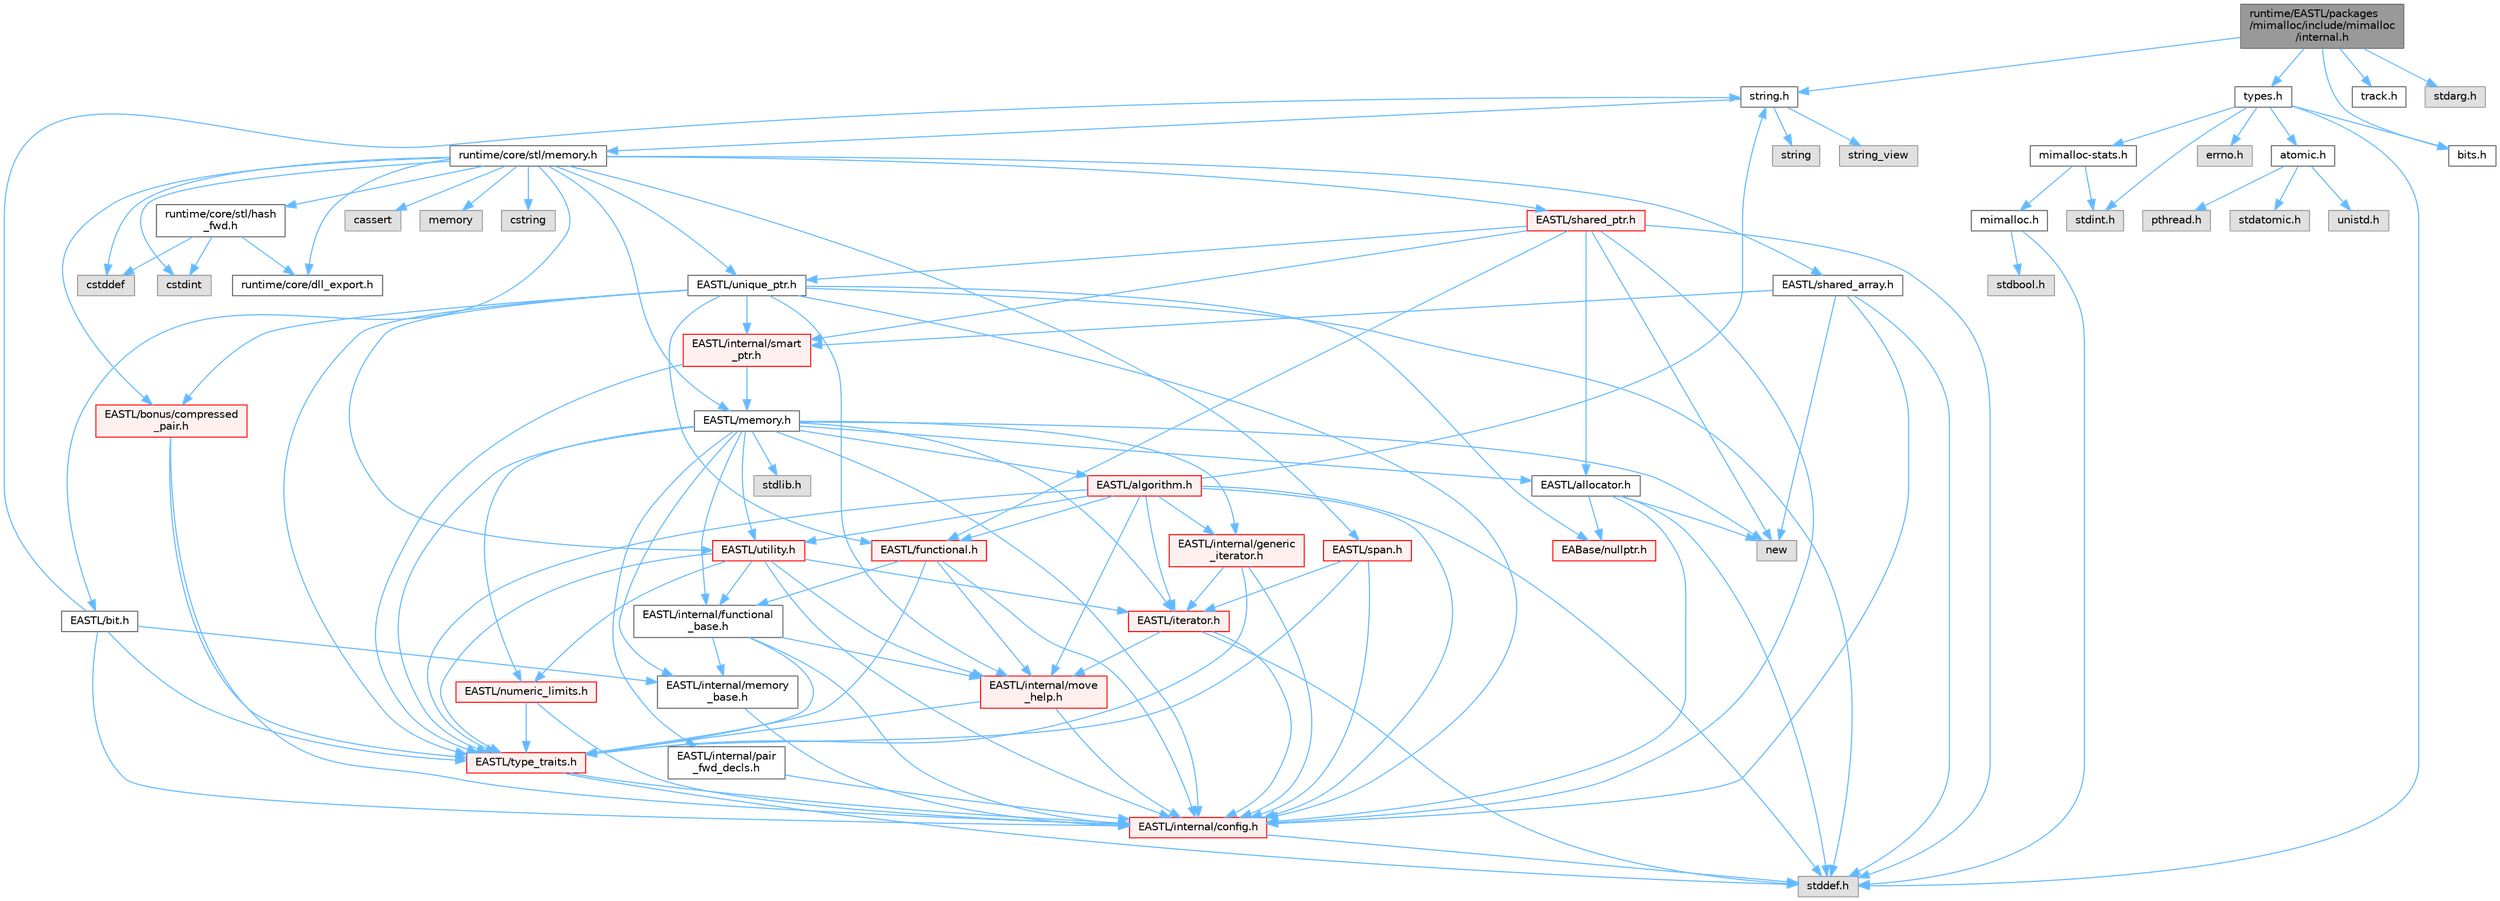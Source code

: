 digraph "runtime/EASTL/packages/mimalloc/include/mimalloc/internal.h"
{
 // LATEX_PDF_SIZE
  bgcolor="transparent";
  edge [fontname=Helvetica,fontsize=10,labelfontname=Helvetica,labelfontsize=10];
  node [fontname=Helvetica,fontsize=10,shape=box,height=0.2,width=0.4];
  Node1 [id="Node000001",label="runtime/EASTL/packages\l/mimalloc/include/mimalloc\l/internal.h",height=0.2,width=0.4,color="gray40", fillcolor="grey60", style="filled", fontcolor="black",tooltip=" "];
  Node1 -> Node2 [id="edge125_Node000001_Node000002",color="steelblue1",style="solid",tooltip=" "];
  Node2 [id="Node000002",label="types.h",height=0.2,width=0.4,color="grey40", fillcolor="white", style="filled",URL="$types_8h.html",tooltip=" "];
  Node2 -> Node3 [id="edge126_Node000002_Node000003",color="steelblue1",style="solid",tooltip=" "];
  Node3 [id="Node000003",label="mimalloc-stats.h",height=0.2,width=0.4,color="grey40", fillcolor="white", style="filled",URL="$mimalloc-stats_8h.html",tooltip=" "];
  Node3 -> Node4 [id="edge127_Node000003_Node000004",color="steelblue1",style="solid",tooltip=" "];
  Node4 [id="Node000004",label="mimalloc.h",height=0.2,width=0.4,color="grey40", fillcolor="white", style="filled",URL="$mimalloc_8h.html",tooltip=" "];
  Node4 -> Node5 [id="edge128_Node000004_Node000005",color="steelblue1",style="solid",tooltip=" "];
  Node5 [id="Node000005",label="stddef.h",height=0.2,width=0.4,color="grey60", fillcolor="#E0E0E0", style="filled",tooltip=" "];
  Node4 -> Node6 [id="edge129_Node000004_Node000006",color="steelblue1",style="solid",tooltip=" "];
  Node6 [id="Node000006",label="stdbool.h",height=0.2,width=0.4,color="grey60", fillcolor="#E0E0E0", style="filled",tooltip=" "];
  Node3 -> Node7 [id="edge130_Node000003_Node000007",color="steelblue1",style="solid",tooltip=" "];
  Node7 [id="Node000007",label="stdint.h",height=0.2,width=0.4,color="grey60", fillcolor="#E0E0E0", style="filled",tooltip=" "];
  Node2 -> Node5 [id="edge131_Node000002_Node000005",color="steelblue1",style="solid",tooltip=" "];
  Node2 -> Node7 [id="edge132_Node000002_Node000007",color="steelblue1",style="solid",tooltip=" "];
  Node2 -> Node8 [id="edge133_Node000002_Node000008",color="steelblue1",style="solid",tooltip=" "];
  Node8 [id="Node000008",label="errno.h",height=0.2,width=0.4,color="grey60", fillcolor="#E0E0E0", style="filled",tooltip=" "];
  Node2 -> Node9 [id="edge134_Node000002_Node000009",color="steelblue1",style="solid",tooltip=" "];
  Node9 [id="Node000009",label="bits.h",height=0.2,width=0.4,color="grey40", fillcolor="white", style="filled",URL="$bits_8h.html",tooltip=" "];
  Node2 -> Node10 [id="edge135_Node000002_Node000010",color="steelblue1",style="solid",tooltip=" "];
  Node10 [id="Node000010",label="atomic.h",height=0.2,width=0.4,color="grey40", fillcolor="white", style="filled",URL="$_e_a_s_t_l_2packages_2mimalloc_2include_2mimalloc_2atomic_8h.html",tooltip=" "];
  Node10 -> Node11 [id="edge136_Node000010_Node000011",color="steelblue1",style="solid",tooltip=" "];
  Node11 [id="Node000011",label="pthread.h",height=0.2,width=0.4,color="grey60", fillcolor="#E0E0E0", style="filled",tooltip=" "];
  Node10 -> Node12 [id="edge137_Node000010_Node000012",color="steelblue1",style="solid",tooltip=" "];
  Node12 [id="Node000012",label="stdatomic.h",height=0.2,width=0.4,color="grey60", fillcolor="#E0E0E0", style="filled",tooltip=" "];
  Node10 -> Node13 [id="edge138_Node000010_Node000013",color="steelblue1",style="solid",tooltip=" "];
  Node13 [id="Node000013",label="unistd.h",height=0.2,width=0.4,color="grey60", fillcolor="#E0E0E0", style="filled",tooltip=" "];
  Node1 -> Node14 [id="edge139_Node000001_Node000014",color="steelblue1",style="solid",tooltip=" "];
  Node14 [id="Node000014",label="track.h",height=0.2,width=0.4,color="grey40", fillcolor="white", style="filled",URL="$track_8h.html",tooltip=" "];
  Node1 -> Node9 [id="edge140_Node000001_Node000009",color="steelblue1",style="solid",tooltip=" "];
  Node1 -> Node15 [id="edge141_Node000001_Node000015",color="steelblue1",style="solid",tooltip=" "];
  Node15 [id="Node000015",label="stdarg.h",height=0.2,width=0.4,color="grey60", fillcolor="#E0E0E0", style="filled",tooltip=" "];
  Node1 -> Node16 [id="edge142_Node000001_Node000016",color="steelblue1",style="solid",tooltip=" "];
  Node16 [id="Node000016",label="string.h",height=0.2,width=0.4,color="grey40", fillcolor="white", style="filled",URL="$string_8h.html",tooltip=" "];
  Node16 -> Node17 [id="edge143_Node000016_Node000017",color="steelblue1",style="solid",tooltip=" "];
  Node17 [id="Node000017",label="string",height=0.2,width=0.4,color="grey60", fillcolor="#E0E0E0", style="filled",tooltip=" "];
  Node16 -> Node18 [id="edge144_Node000016_Node000018",color="steelblue1",style="solid",tooltip=" "];
  Node18 [id="Node000018",label="string_view",height=0.2,width=0.4,color="grey60", fillcolor="#E0E0E0", style="filled",tooltip=" "];
  Node16 -> Node19 [id="edge145_Node000016_Node000019",color="steelblue1",style="solid",tooltip=" "];
  Node19 [id="Node000019",label="runtime/core/stl/memory.h",height=0.2,width=0.4,color="grey40", fillcolor="white", style="filled",URL="$core_2stl_2memory_8h.html",tooltip=" "];
  Node19 -> Node20 [id="edge146_Node000019_Node000020",color="steelblue1",style="solid",tooltip=" "];
  Node20 [id="Node000020",label="cstddef",height=0.2,width=0.4,color="grey60", fillcolor="#E0E0E0", style="filled",tooltip=" "];
  Node19 -> Node21 [id="edge147_Node000019_Node000021",color="steelblue1",style="solid",tooltip=" "];
  Node21 [id="Node000021",label="cstdint",height=0.2,width=0.4,color="grey60", fillcolor="#E0E0E0", style="filled",tooltip=" "];
  Node19 -> Node22 [id="edge148_Node000019_Node000022",color="steelblue1",style="solid",tooltip=" "];
  Node22 [id="Node000022",label="cassert",height=0.2,width=0.4,color="grey60", fillcolor="#E0E0E0", style="filled",tooltip=" "];
  Node19 -> Node23 [id="edge149_Node000019_Node000023",color="steelblue1",style="solid",tooltip=" "];
  Node23 [id="Node000023",label="memory",height=0.2,width=0.4,color="grey60", fillcolor="#E0E0E0", style="filled",tooltip=" "];
  Node19 -> Node24 [id="edge150_Node000019_Node000024",color="steelblue1",style="solid",tooltip=" "];
  Node24 [id="Node000024",label="cstring",height=0.2,width=0.4,color="grey60", fillcolor="#E0E0E0", style="filled",tooltip=" "];
  Node19 -> Node25 [id="edge151_Node000019_Node000025",color="steelblue1",style="solid",tooltip=" "];
  Node25 [id="Node000025",label="EASTL/bit.h",height=0.2,width=0.4,color="grey40", fillcolor="white", style="filled",URL="$bit_8h.html",tooltip=" "];
  Node25 -> Node26 [id="edge152_Node000025_Node000026",color="steelblue1",style="solid",tooltip=" "];
  Node26 [id="Node000026",label="EASTL/internal/config.h",height=0.2,width=0.4,color="red", fillcolor="#FFF0F0", style="filled",URL="$config_8h.html",tooltip=" "];
  Node26 -> Node5 [id="edge153_Node000026_Node000005",color="steelblue1",style="solid",tooltip=" "];
  Node25 -> Node34 [id="edge154_Node000025_Node000034",color="steelblue1",style="solid",tooltip=" "];
  Node34 [id="Node000034",label="EASTL/internal/memory\l_base.h",height=0.2,width=0.4,color="grey40", fillcolor="white", style="filled",URL="$memory__base_8h.html",tooltip=" "];
  Node34 -> Node26 [id="edge155_Node000034_Node000026",color="steelblue1",style="solid",tooltip=" "];
  Node25 -> Node35 [id="edge156_Node000025_Node000035",color="steelblue1",style="solid",tooltip=" "];
  Node35 [id="Node000035",label="EASTL/type_traits.h",height=0.2,width=0.4,color="red", fillcolor="#FFF0F0", style="filled",URL="$_e_a_s_t_l_2include_2_e_a_s_t_l_2type__traits_8h.html",tooltip=" "];
  Node35 -> Node26 [id="edge157_Node000035_Node000026",color="steelblue1",style="solid",tooltip=" "];
  Node35 -> Node5 [id="edge158_Node000035_Node000005",color="steelblue1",style="solid",tooltip=" "];
  Node25 -> Node16 [id="edge159_Node000025_Node000016",color="steelblue1",style="solid",tooltip=" "];
  Node19 -> Node45 [id="edge160_Node000019_Node000045",color="steelblue1",style="solid",tooltip=" "];
  Node45 [id="Node000045",label="EASTL/memory.h",height=0.2,width=0.4,color="grey40", fillcolor="white", style="filled",URL="$_e_a_s_t_l_2include_2_e_a_s_t_l_2memory_8h.html",tooltip=" "];
  Node45 -> Node26 [id="edge161_Node000045_Node000026",color="steelblue1",style="solid",tooltip=" "];
  Node45 -> Node34 [id="edge162_Node000045_Node000034",color="steelblue1",style="solid",tooltip=" "];
  Node45 -> Node46 [id="edge163_Node000045_Node000046",color="steelblue1",style="solid",tooltip=" "];
  Node46 [id="Node000046",label="EASTL/internal/generic\l_iterator.h",height=0.2,width=0.4,color="red", fillcolor="#FFF0F0", style="filled",URL="$generic__iterator_8h.html",tooltip=" "];
  Node46 -> Node26 [id="edge164_Node000046_Node000026",color="steelblue1",style="solid",tooltip=" "];
  Node46 -> Node47 [id="edge165_Node000046_Node000047",color="steelblue1",style="solid",tooltip=" "];
  Node47 [id="Node000047",label="EASTL/iterator.h",height=0.2,width=0.4,color="red", fillcolor="#FFF0F0", style="filled",URL="$_e_a_s_t_l_2include_2_e_a_s_t_l_2iterator_8h.html",tooltip=" "];
  Node47 -> Node26 [id="edge166_Node000047_Node000026",color="steelblue1",style="solid",tooltip=" "];
  Node47 -> Node48 [id="edge167_Node000047_Node000048",color="steelblue1",style="solid",tooltip=" "];
  Node48 [id="Node000048",label="EASTL/internal/move\l_help.h",height=0.2,width=0.4,color="red", fillcolor="#FFF0F0", style="filled",URL="$move__help_8h.html",tooltip=" "];
  Node48 -> Node26 [id="edge168_Node000048_Node000026",color="steelblue1",style="solid",tooltip=" "];
  Node48 -> Node35 [id="edge169_Node000048_Node000035",color="steelblue1",style="solid",tooltip=" "];
  Node47 -> Node5 [id="edge170_Node000047_Node000005",color="steelblue1",style="solid",tooltip=" "];
  Node46 -> Node35 [id="edge171_Node000046_Node000035",color="steelblue1",style="solid",tooltip=" "];
  Node45 -> Node50 [id="edge172_Node000045_Node000050",color="steelblue1",style="solid",tooltip=" "];
  Node50 [id="Node000050",label="EASTL/internal/pair\l_fwd_decls.h",height=0.2,width=0.4,color="grey40", fillcolor="white", style="filled",URL="$pair__fwd__decls_8h.html",tooltip=" "];
  Node50 -> Node26 [id="edge173_Node000050_Node000026",color="steelblue1",style="solid",tooltip=" "];
  Node45 -> Node51 [id="edge174_Node000045_Node000051",color="steelblue1",style="solid",tooltip=" "];
  Node51 [id="Node000051",label="EASTL/internal/functional\l_base.h",height=0.2,width=0.4,color="grey40", fillcolor="white", style="filled",URL="$functional__base_8h.html",tooltip=" "];
  Node51 -> Node26 [id="edge175_Node000051_Node000026",color="steelblue1",style="solid",tooltip=" "];
  Node51 -> Node34 [id="edge176_Node000051_Node000034",color="steelblue1",style="solid",tooltip=" "];
  Node51 -> Node48 [id="edge177_Node000051_Node000048",color="steelblue1",style="solid",tooltip=" "];
  Node51 -> Node35 [id="edge178_Node000051_Node000035",color="steelblue1",style="solid",tooltip=" "];
  Node45 -> Node52 [id="edge179_Node000045_Node000052",color="steelblue1",style="solid",tooltip=" "];
  Node52 [id="Node000052",label="EASTL/algorithm.h",height=0.2,width=0.4,color="red", fillcolor="#FFF0F0", style="filled",URL="$_e_a_s_t_l_2include_2_e_a_s_t_l_2algorithm_8h.html",tooltip=" "];
  Node52 -> Node26 [id="edge180_Node000052_Node000026",color="steelblue1",style="solid",tooltip=" "];
  Node52 -> Node35 [id="edge181_Node000052_Node000035",color="steelblue1",style="solid",tooltip=" "];
  Node52 -> Node48 [id="edge182_Node000052_Node000048",color="steelblue1",style="solid",tooltip=" "];
  Node52 -> Node47 [id="edge183_Node000052_Node000047",color="steelblue1",style="solid",tooltip=" "];
  Node52 -> Node55 [id="edge184_Node000052_Node000055",color="steelblue1",style="solid",tooltip=" "];
  Node55 [id="Node000055",label="EASTL/functional.h",height=0.2,width=0.4,color="red", fillcolor="#FFF0F0", style="filled",URL="$_e_a_s_t_l_2include_2_e_a_s_t_l_2functional_8h.html",tooltip=" "];
  Node55 -> Node26 [id="edge185_Node000055_Node000026",color="steelblue1",style="solid",tooltip=" "];
  Node55 -> Node48 [id="edge186_Node000055_Node000048",color="steelblue1",style="solid",tooltip=" "];
  Node55 -> Node35 [id="edge187_Node000055_Node000035",color="steelblue1",style="solid",tooltip=" "];
  Node55 -> Node51 [id="edge188_Node000055_Node000051",color="steelblue1",style="solid",tooltip=" "];
  Node52 -> Node62 [id="edge189_Node000052_Node000062",color="steelblue1",style="solid",tooltip=" "];
  Node62 [id="Node000062",label="EASTL/utility.h",height=0.2,width=0.4,color="red", fillcolor="#FFF0F0", style="filled",URL="$_e_a_s_t_l_2include_2_e_a_s_t_l_2utility_8h.html",tooltip=" "];
  Node62 -> Node26 [id="edge190_Node000062_Node000026",color="steelblue1",style="solid",tooltip=" "];
  Node62 -> Node35 [id="edge191_Node000062_Node000035",color="steelblue1",style="solid",tooltip=" "];
  Node62 -> Node47 [id="edge192_Node000062_Node000047",color="steelblue1",style="solid",tooltip=" "];
  Node62 -> Node63 [id="edge193_Node000062_Node000063",color="steelblue1",style="solid",tooltip=" "];
  Node63 [id="Node000063",label="EASTL/numeric_limits.h",height=0.2,width=0.4,color="red", fillcolor="#FFF0F0", style="filled",URL="$numeric__limits_8h.html",tooltip=" "];
  Node63 -> Node26 [id="edge194_Node000063_Node000026",color="steelblue1",style="solid",tooltip=" "];
  Node63 -> Node35 [id="edge195_Node000063_Node000035",color="steelblue1",style="solid",tooltip=" "];
  Node62 -> Node51 [id="edge196_Node000062_Node000051",color="steelblue1",style="solid",tooltip=" "];
  Node62 -> Node48 [id="edge197_Node000062_Node000048",color="steelblue1",style="solid",tooltip=" "];
  Node52 -> Node46 [id="edge198_Node000052_Node000046",color="steelblue1",style="solid",tooltip=" "];
  Node52 -> Node5 [id="edge199_Node000052_Node000005",color="steelblue1",style="solid",tooltip=" "];
  Node52 -> Node16 [id="edge200_Node000052_Node000016",color="steelblue1",style="solid",tooltip=" "];
  Node45 -> Node35 [id="edge201_Node000045_Node000035",color="steelblue1",style="solid",tooltip=" "];
  Node45 -> Node59 [id="edge202_Node000045_Node000059",color="steelblue1",style="solid",tooltip=" "];
  Node59 [id="Node000059",label="EASTL/allocator.h",height=0.2,width=0.4,color="grey40", fillcolor="white", style="filled",URL="$allocator_8h.html",tooltip=" "];
  Node59 -> Node26 [id="edge203_Node000059_Node000026",color="steelblue1",style="solid",tooltip=" "];
  Node59 -> Node37 [id="edge204_Node000059_Node000037",color="steelblue1",style="solid",tooltip=" "];
  Node37 [id="Node000037",label="EABase/nullptr.h",height=0.2,width=0.4,color="red", fillcolor="#FFF0F0", style="filled",URL="$nullptr_8h.html",tooltip=" "];
  Node59 -> Node5 [id="edge205_Node000059_Node000005",color="steelblue1",style="solid",tooltip=" "];
  Node59 -> Node60 [id="edge206_Node000059_Node000060",color="steelblue1",style="solid",tooltip=" "];
  Node60 [id="Node000060",label="new",height=0.2,width=0.4,color="grey60", fillcolor="#E0E0E0", style="filled",tooltip=" "];
  Node45 -> Node47 [id="edge207_Node000045_Node000047",color="steelblue1",style="solid",tooltip=" "];
  Node45 -> Node62 [id="edge208_Node000045_Node000062",color="steelblue1",style="solid",tooltip=" "];
  Node45 -> Node63 [id="edge209_Node000045_Node000063",color="steelblue1",style="solid",tooltip=" "];
  Node45 -> Node72 [id="edge210_Node000045_Node000072",color="steelblue1",style="solid",tooltip=" "];
  Node72 [id="Node000072",label="stdlib.h",height=0.2,width=0.4,color="grey60", fillcolor="#E0E0E0", style="filled",tooltip=" "];
  Node45 -> Node60 [id="edge211_Node000045_Node000060",color="steelblue1",style="solid",tooltip=" "];
  Node19 -> Node73 [id="edge212_Node000019_Node000073",color="steelblue1",style="solid",tooltip=" "];
  Node73 [id="Node000073",label="EASTL/shared_array.h",height=0.2,width=0.4,color="grey40", fillcolor="white", style="filled",URL="$shared__array_8h.html",tooltip=" "];
  Node73 -> Node26 [id="edge213_Node000073_Node000026",color="steelblue1",style="solid",tooltip=" "];
  Node73 -> Node74 [id="edge214_Node000073_Node000074",color="steelblue1",style="solid",tooltip=" "];
  Node74 [id="Node000074",label="EASTL/internal/smart\l_ptr.h",height=0.2,width=0.4,color="red", fillcolor="#FFF0F0", style="filled",URL="$smart__ptr_8h.html",tooltip=" "];
  Node74 -> Node45 [id="edge215_Node000074_Node000045",color="steelblue1",style="solid",tooltip=" "];
  Node74 -> Node35 [id="edge216_Node000074_Node000035",color="steelblue1",style="solid",tooltip=" "];
  Node73 -> Node60 [id="edge217_Node000073_Node000060",color="steelblue1",style="solid",tooltip=" "];
  Node73 -> Node5 [id="edge218_Node000073_Node000005",color="steelblue1",style="solid",tooltip=" "];
  Node19 -> Node76 [id="edge219_Node000019_Node000076",color="steelblue1",style="solid",tooltip=" "];
  Node76 [id="Node000076",label="EASTL/unique_ptr.h",height=0.2,width=0.4,color="grey40", fillcolor="white", style="filled",URL="$unique__ptr_8h.html",tooltip=" "];
  Node76 -> Node37 [id="edge220_Node000076_Node000037",color="steelblue1",style="solid",tooltip=" "];
  Node76 -> Node77 [id="edge221_Node000076_Node000077",color="steelblue1",style="solid",tooltip=" "];
  Node77 [id="Node000077",label="EASTL/bonus/compressed\l_pair.h",height=0.2,width=0.4,color="red", fillcolor="#FFF0F0", style="filled",URL="$compressed__pair_8h.html",tooltip=" "];
  Node77 -> Node26 [id="edge222_Node000077_Node000026",color="steelblue1",style="solid",tooltip=" "];
  Node77 -> Node35 [id="edge223_Node000077_Node000035",color="steelblue1",style="solid",tooltip=" "];
  Node76 -> Node55 [id="edge224_Node000076_Node000055",color="steelblue1",style="solid",tooltip=" "];
  Node76 -> Node26 [id="edge225_Node000076_Node000026",color="steelblue1",style="solid",tooltip=" "];
  Node76 -> Node48 [id="edge226_Node000076_Node000048",color="steelblue1",style="solid",tooltip=" "];
  Node76 -> Node74 [id="edge227_Node000076_Node000074",color="steelblue1",style="solid",tooltip=" "];
  Node76 -> Node35 [id="edge228_Node000076_Node000035",color="steelblue1",style="solid",tooltip=" "];
  Node76 -> Node62 [id="edge229_Node000076_Node000062",color="steelblue1",style="solid",tooltip=" "];
  Node76 -> Node5 [id="edge230_Node000076_Node000005",color="steelblue1",style="solid",tooltip=" "];
  Node19 -> Node79 [id="edge231_Node000019_Node000079",color="steelblue1",style="solid",tooltip=" "];
  Node79 [id="Node000079",label="EASTL/shared_ptr.h",height=0.2,width=0.4,color="red", fillcolor="#FFF0F0", style="filled",URL="$shared__ptr_8h.html",tooltip=" "];
  Node79 -> Node26 [id="edge232_Node000079_Node000026",color="steelblue1",style="solid",tooltip=" "];
  Node79 -> Node74 [id="edge233_Node000079_Node000074",color="steelblue1",style="solid",tooltip=" "];
  Node79 -> Node76 [id="edge234_Node000079_Node000076",color="steelblue1",style="solid",tooltip=" "];
  Node79 -> Node55 [id="edge235_Node000079_Node000055",color="steelblue1",style="solid",tooltip=" "];
  Node79 -> Node59 [id="edge236_Node000079_Node000059",color="steelblue1",style="solid",tooltip=" "];
  Node79 -> Node60 [id="edge237_Node000079_Node000060",color="steelblue1",style="solid",tooltip=" "];
  Node79 -> Node5 [id="edge238_Node000079_Node000005",color="steelblue1",style="solid",tooltip=" "];
  Node19 -> Node159 [id="edge239_Node000019_Node000159",color="steelblue1",style="solid",tooltip=" "];
  Node159 [id="Node000159",label="EASTL/span.h",height=0.2,width=0.4,color="red", fillcolor="#FFF0F0", style="filled",URL="$span_8h.html",tooltip=" "];
  Node159 -> Node26 [id="edge240_Node000159_Node000026",color="steelblue1",style="solid",tooltip=" "];
  Node159 -> Node35 [id="edge241_Node000159_Node000035",color="steelblue1",style="solid",tooltip=" "];
  Node159 -> Node47 [id="edge242_Node000159_Node000047",color="steelblue1",style="solid",tooltip=" "];
  Node19 -> Node77 [id="edge243_Node000019_Node000077",color="steelblue1",style="solid",tooltip=" "];
  Node19 -> Node162 [id="edge244_Node000019_Node000162",color="steelblue1",style="solid",tooltip=" "];
  Node162 [id="Node000162",label="runtime/core/dll_export.h",height=0.2,width=0.4,color="grey40", fillcolor="white", style="filled",URL="$dll__export_8h.html",tooltip=" "];
  Node19 -> Node163 [id="edge245_Node000019_Node000163",color="steelblue1",style="solid",tooltip=" "];
  Node163 [id="Node000163",label="runtime/core/stl/hash\l_fwd.h",height=0.2,width=0.4,color="grey40", fillcolor="white", style="filled",URL="$hash__fwd_8h.html",tooltip=" "];
  Node163 -> Node20 [id="edge246_Node000163_Node000020",color="steelblue1",style="solid",tooltip=" "];
  Node163 -> Node21 [id="edge247_Node000163_Node000021",color="steelblue1",style="solid",tooltip=" "];
  Node163 -> Node162 [id="edge248_Node000163_Node000162",color="steelblue1",style="solid",tooltip=" "];
}
